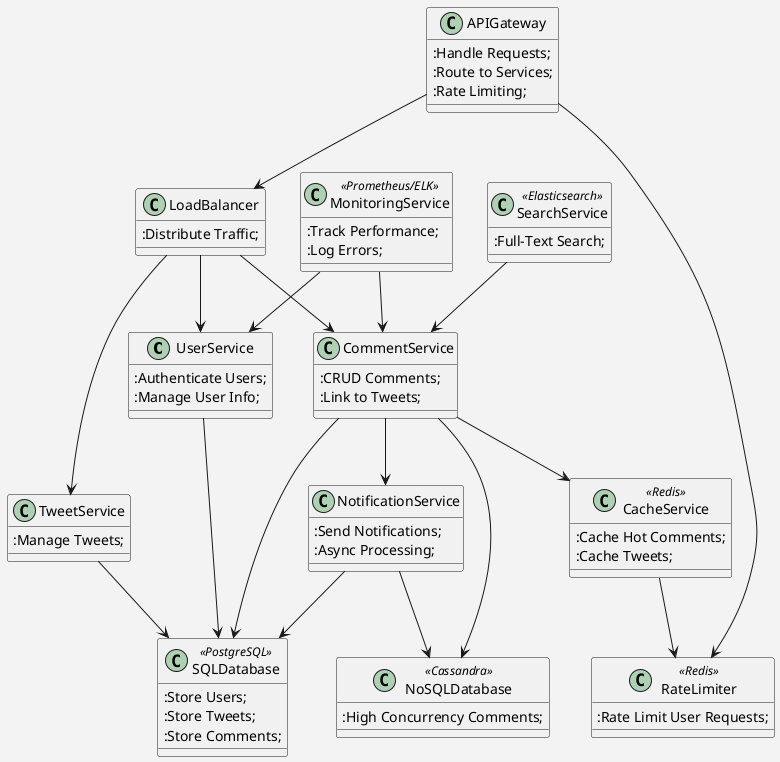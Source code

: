 @startuml
!define RECTANGLE class
skinparam backgroundColor #F3F3F3

RECTANGLE UserService {
    :Authenticate Users;
    :Manage User Info;
}

RECTANGLE TweetService {
    :Manage Tweets;
}

RECTANGLE CommentService {
    :CRUD Comments;
    :Link to Tweets;
}

RECTANGLE NotificationService {
    :Send Notifications;
    :Async Processing;
}

RECTANGLE CacheService <<Redis>> {
    :Cache Hot Comments;
    :Cache Tweets;
}

RECTANGLE RateLimiter <<Redis>> {
    :Rate Limit User Requests;
}

RECTANGLE SQLDatabase <<PostgreSQL>> {
    :Store Users;
    :Store Tweets;
    :Store Comments;
}

RECTANGLE NoSQLDatabase <<Cassandra>> {
    :High Concurrency Comments;
}

RECTANGLE SearchService <<Elasticsearch>> {
    :Full-Text Search;
}

RECTANGLE APIGateway {
    :Handle Requests;
    :Route to Services;
    :Rate Limiting;
}

RECTANGLE LoadBalancer {
    :Distribute Traffic;
}

RECTANGLE MonitoringService <<Prometheus/ELK>> {
    :Track Performance;
    :Log Errors;
}

APIGateway --> LoadBalancer
LoadBalancer --> CommentService
LoadBalancer --> UserService
LoadBalancer --> TweetService
CommentService --> SQLDatabase
CommentService --> NoSQLDatabase
CommentService --> CacheService
CommentService --> NotificationService
UserService --> SQLDatabase
TweetService --> SQLDatabase
NotificationService --> SQLDatabase
NotificationService --> NoSQLDatabase
CacheService --> RateLimiter
SearchService --> CommentService
APIGateway --> RateLimiter
MonitoringService --> CommentService
MonitoringService --> UserService
@enduml
